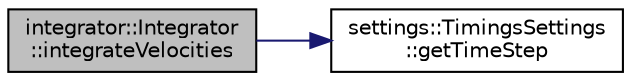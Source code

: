 digraph "integrator::Integrator::integrateVelocities"
{
 // LATEX_PDF_SIZE
  edge [fontname="Helvetica",fontsize="10",labelfontname="Helvetica",labelfontsize="10"];
  node [fontname="Helvetica",fontsize="10",shape=record];
  rankdir="LR";
  Node1 [label="integrator::Integrator\l::integrateVelocities",height=0.2,width=0.4,color="black", fillcolor="grey75", style="filled", fontcolor="black",tooltip="integrates the velocities of a single atom"];
  Node1 -> Node2 [color="midnightblue",fontsize="10",style="solid",fontname="Helvetica"];
  Node2 [label="settings::TimingsSettings\l::getTimeStep",height=0.2,width=0.4,color="black", fillcolor="white", style="filled",URL="$classsettings_1_1TimingsSettings.html#ad1e01977b94d5b5d90d2b2f4ea8e2532",tooltip=" "];
}
